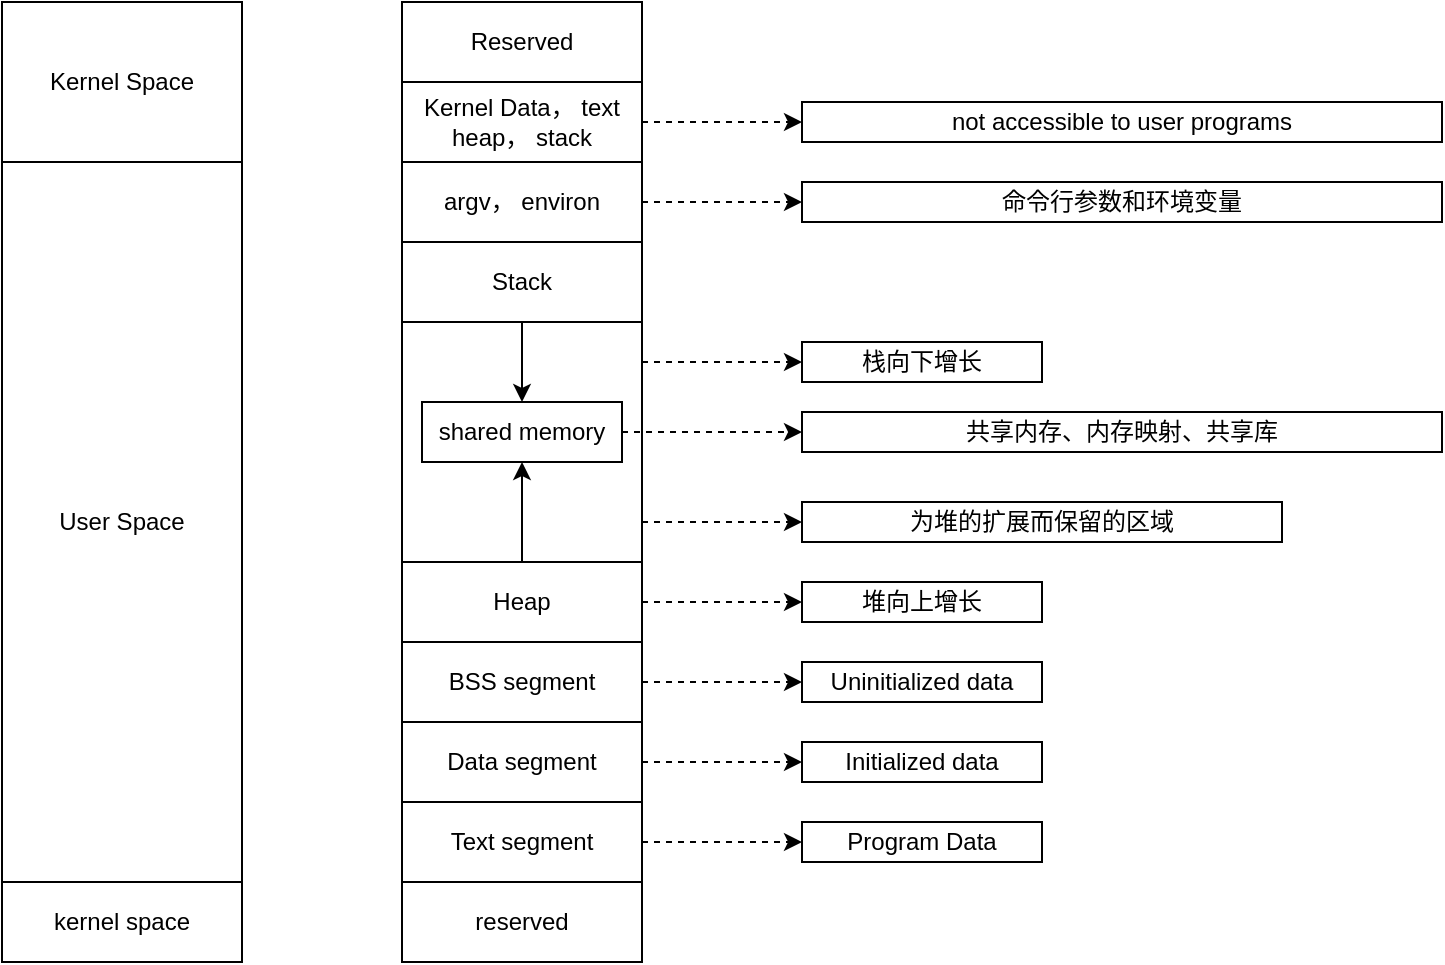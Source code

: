 <mxfile version="21.2.9" type="github">
  <diagram name="第 1 页" id="d101oYT1afsGbO-OlnIw">
    <mxGraphModel dx="794" dy="508" grid="1" gridSize="10" guides="1" tooltips="1" connect="1" arrows="1" fold="1" page="1" pageScale="1" pageWidth="827" pageHeight="1169" math="0" shadow="0">
      <root>
        <mxCell id="0" />
        <mxCell id="1" parent="0" />
        <mxCell id="Z-oKdGoeWoCjFYYMnYH3-1" value="Kernel Space" style="rounded=0;whiteSpace=wrap;html=1;" vertex="1" parent="1">
          <mxGeometry x="120" y="80" width="120" height="80" as="geometry" />
        </mxCell>
        <mxCell id="Z-oKdGoeWoCjFYYMnYH3-2" value="User Space" style="rounded=0;whiteSpace=wrap;html=1;" vertex="1" parent="1">
          <mxGeometry x="120" y="160" width="120" height="360" as="geometry" />
        </mxCell>
        <mxCell id="Z-oKdGoeWoCjFYYMnYH3-3" value="kernel space" style="rounded=0;whiteSpace=wrap;html=1;" vertex="1" parent="1">
          <mxGeometry x="120" y="520" width="120" height="40" as="geometry" />
        </mxCell>
        <mxCell id="Z-oKdGoeWoCjFYYMnYH3-4" value="Reserved" style="rounded=0;whiteSpace=wrap;html=1;" vertex="1" parent="1">
          <mxGeometry x="320" y="80" width="120" height="40" as="geometry" />
        </mxCell>
        <mxCell id="Z-oKdGoeWoCjFYYMnYH3-33" style="edgeStyle=orthogonalEdgeStyle;rounded=0;orthogonalLoop=1;jettySize=auto;html=1;exitX=1;exitY=0.5;exitDx=0;exitDy=0;entryX=0;entryY=0.5;entryDx=0;entryDy=0;dashed=1;" edge="1" parent="1" source="Z-oKdGoeWoCjFYYMnYH3-5" target="Z-oKdGoeWoCjFYYMnYH3-32">
          <mxGeometry relative="1" as="geometry" />
        </mxCell>
        <mxCell id="Z-oKdGoeWoCjFYYMnYH3-5" value="Kernel Data， text heap， stack" style="rounded=0;whiteSpace=wrap;html=1;" vertex="1" parent="1">
          <mxGeometry x="320" y="120" width="120" height="40" as="geometry" />
        </mxCell>
        <mxCell id="Z-oKdGoeWoCjFYYMnYH3-35" style="edgeStyle=orthogonalEdgeStyle;rounded=0;orthogonalLoop=1;jettySize=auto;html=1;exitX=1;exitY=0.5;exitDx=0;exitDy=0;entryX=0;entryY=0.5;entryDx=0;entryDy=0;dashed=1;" edge="1" parent="1" source="Z-oKdGoeWoCjFYYMnYH3-6" target="Z-oKdGoeWoCjFYYMnYH3-34">
          <mxGeometry relative="1" as="geometry" />
        </mxCell>
        <mxCell id="Z-oKdGoeWoCjFYYMnYH3-6" value="argv， environ" style="rounded=0;whiteSpace=wrap;html=1;" vertex="1" parent="1">
          <mxGeometry x="320" y="160" width="120" height="40" as="geometry" />
        </mxCell>
        <mxCell id="Z-oKdGoeWoCjFYYMnYH3-7" value="Stack" style="rounded=0;whiteSpace=wrap;html=1;" vertex="1" parent="1">
          <mxGeometry x="320" y="200" width="120" height="40" as="geometry" />
        </mxCell>
        <mxCell id="Z-oKdGoeWoCjFYYMnYH3-8" value="" style="rounded=0;whiteSpace=wrap;html=1;" vertex="1" parent="1">
          <mxGeometry x="320" y="240" width="120" height="120" as="geometry" />
        </mxCell>
        <mxCell id="Z-oKdGoeWoCjFYYMnYH3-31" style="edgeStyle=orthogonalEdgeStyle;rounded=0;orthogonalLoop=1;jettySize=auto;html=1;exitX=1;exitY=0.5;exitDx=0;exitDy=0;entryX=0;entryY=0.5;entryDx=0;entryDy=0;dashed=1;" edge="1" parent="1" source="Z-oKdGoeWoCjFYYMnYH3-9" target="Z-oKdGoeWoCjFYYMnYH3-30">
          <mxGeometry relative="1" as="geometry" />
        </mxCell>
        <mxCell id="Z-oKdGoeWoCjFYYMnYH3-9" value="shared memory" style="rounded=0;whiteSpace=wrap;html=1;" vertex="1" parent="1">
          <mxGeometry x="330" y="280" width="100" height="30" as="geometry" />
        </mxCell>
        <mxCell id="Z-oKdGoeWoCjFYYMnYH3-26" style="edgeStyle=orthogonalEdgeStyle;rounded=0;orthogonalLoop=1;jettySize=auto;html=1;exitX=1;exitY=0.5;exitDx=0;exitDy=0;entryX=0;entryY=0.5;entryDx=0;entryDy=0;dashed=1;" edge="1" parent="1" source="Z-oKdGoeWoCjFYYMnYH3-10" target="Z-oKdGoeWoCjFYYMnYH3-24">
          <mxGeometry relative="1" as="geometry" />
        </mxCell>
        <mxCell id="Z-oKdGoeWoCjFYYMnYH3-10" value="Heap" style="rounded=0;whiteSpace=wrap;html=1;" vertex="1" parent="1">
          <mxGeometry x="320" y="360" width="120" height="40" as="geometry" />
        </mxCell>
        <mxCell id="Z-oKdGoeWoCjFYYMnYH3-25" style="edgeStyle=orthogonalEdgeStyle;rounded=0;orthogonalLoop=1;jettySize=auto;html=1;exitX=1;exitY=0.5;exitDx=0;exitDy=0;dashed=1;" edge="1" parent="1" source="Z-oKdGoeWoCjFYYMnYH3-11" target="Z-oKdGoeWoCjFYYMnYH3-22">
          <mxGeometry relative="1" as="geometry" />
        </mxCell>
        <mxCell id="Z-oKdGoeWoCjFYYMnYH3-11" value="BSS segment" style="rounded=0;whiteSpace=wrap;html=1;" vertex="1" parent="1">
          <mxGeometry x="320" y="400" width="120" height="40" as="geometry" />
        </mxCell>
        <mxCell id="Z-oKdGoeWoCjFYYMnYH3-21" style="edgeStyle=orthogonalEdgeStyle;rounded=0;orthogonalLoop=1;jettySize=auto;html=1;entryX=0;entryY=0.5;entryDx=0;entryDy=0;dashed=1;" edge="1" parent="1" source="Z-oKdGoeWoCjFYYMnYH3-12" target="Z-oKdGoeWoCjFYYMnYH3-20">
          <mxGeometry relative="1" as="geometry" />
        </mxCell>
        <mxCell id="Z-oKdGoeWoCjFYYMnYH3-12" value="Data segment" style="rounded=0;whiteSpace=wrap;html=1;" vertex="1" parent="1">
          <mxGeometry x="320" y="440" width="120" height="40" as="geometry" />
        </mxCell>
        <mxCell id="Z-oKdGoeWoCjFYYMnYH3-16" value="" style="edgeStyle=orthogonalEdgeStyle;rounded=0;orthogonalLoop=1;jettySize=auto;html=1;dashed=1;" edge="1" parent="1" source="Z-oKdGoeWoCjFYYMnYH3-13" target="Z-oKdGoeWoCjFYYMnYH3-15">
          <mxGeometry relative="1" as="geometry" />
        </mxCell>
        <mxCell id="Z-oKdGoeWoCjFYYMnYH3-13" value="Text segment" style="rounded=0;whiteSpace=wrap;html=1;" vertex="1" parent="1">
          <mxGeometry x="320" y="480" width="120" height="40" as="geometry" />
        </mxCell>
        <mxCell id="Z-oKdGoeWoCjFYYMnYH3-14" value="reserved" style="rounded=0;whiteSpace=wrap;html=1;" vertex="1" parent="1">
          <mxGeometry x="320" y="520" width="120" height="40" as="geometry" />
        </mxCell>
        <mxCell id="Z-oKdGoeWoCjFYYMnYH3-15" value="Program Data" style="rounded=0;whiteSpace=wrap;html=1;" vertex="1" parent="1">
          <mxGeometry x="520" y="490" width="120" height="20" as="geometry" />
        </mxCell>
        <mxCell id="Z-oKdGoeWoCjFYYMnYH3-20" value="Initialized data" style="rounded=0;whiteSpace=wrap;html=1;" vertex="1" parent="1">
          <mxGeometry x="520" y="450" width="120" height="20" as="geometry" />
        </mxCell>
        <mxCell id="Z-oKdGoeWoCjFYYMnYH3-22" value="Uninitialized data" style="rounded=0;whiteSpace=wrap;html=1;" vertex="1" parent="1">
          <mxGeometry x="520" y="410" width="120" height="20" as="geometry" />
        </mxCell>
        <mxCell id="Z-oKdGoeWoCjFYYMnYH3-24" value="堆向上增长" style="rounded=0;whiteSpace=wrap;html=1;" vertex="1" parent="1">
          <mxGeometry x="520" y="370" width="120" height="20" as="geometry" />
        </mxCell>
        <mxCell id="Z-oKdGoeWoCjFYYMnYH3-28" value="" style="endArrow=classic;html=1;rounded=0;exitX=0.5;exitY=0;exitDx=0;exitDy=0;" edge="1" parent="1" source="Z-oKdGoeWoCjFYYMnYH3-10" target="Z-oKdGoeWoCjFYYMnYH3-9">
          <mxGeometry width="50" height="50" relative="1" as="geometry">
            <mxPoint x="350" y="370" as="sourcePoint" />
            <mxPoint x="400" y="320" as="targetPoint" />
          </mxGeometry>
        </mxCell>
        <mxCell id="Z-oKdGoeWoCjFYYMnYH3-29" value="" style="endArrow=classic;html=1;rounded=0;entryX=0.5;entryY=0;entryDx=0;entryDy=0;" edge="1" parent="1" source="Z-oKdGoeWoCjFYYMnYH3-8" target="Z-oKdGoeWoCjFYYMnYH3-9">
          <mxGeometry width="50" height="50" relative="1" as="geometry">
            <mxPoint x="380" y="219.289" as="sourcePoint" />
            <mxPoint x="380" y="169.289" as="targetPoint" />
          </mxGeometry>
        </mxCell>
        <mxCell id="Z-oKdGoeWoCjFYYMnYH3-30" value="共享内存、内存映射、共享库" style="rounded=0;whiteSpace=wrap;html=1;" vertex="1" parent="1">
          <mxGeometry x="520" y="285" width="320" height="20" as="geometry" />
        </mxCell>
        <mxCell id="Z-oKdGoeWoCjFYYMnYH3-32" value="not accessible to user programs" style="rounded=0;whiteSpace=wrap;html=1;" vertex="1" parent="1">
          <mxGeometry x="520" y="130" width="320" height="20" as="geometry" />
        </mxCell>
        <mxCell id="Z-oKdGoeWoCjFYYMnYH3-34" value="命令行参数和环境变量" style="rounded=0;whiteSpace=wrap;html=1;" vertex="1" parent="1">
          <mxGeometry x="520" y="170" width="320" height="20" as="geometry" />
        </mxCell>
        <mxCell id="Z-oKdGoeWoCjFYYMnYH3-38" value="栈向下增长" style="rounded=0;whiteSpace=wrap;html=1;" vertex="1" parent="1">
          <mxGeometry x="520" y="250" width="120" height="20" as="geometry" />
        </mxCell>
        <mxCell id="Z-oKdGoeWoCjFYYMnYH3-39" value="" style="endArrow=classic;html=1;rounded=0;entryX=0;entryY=0.5;entryDx=0;entryDy=0;dashed=1;" edge="1" parent="1" target="Z-oKdGoeWoCjFYYMnYH3-38">
          <mxGeometry width="50" height="50" relative="1" as="geometry">
            <mxPoint x="440" y="260" as="sourcePoint" />
            <mxPoint x="490" y="210" as="targetPoint" />
          </mxGeometry>
        </mxCell>
        <mxCell id="Z-oKdGoeWoCjFYYMnYH3-40" value="为堆的扩展而保留的区域" style="rounded=0;whiteSpace=wrap;html=1;" vertex="1" parent="1">
          <mxGeometry x="520" y="330" width="240" height="20" as="geometry" />
        </mxCell>
        <mxCell id="Z-oKdGoeWoCjFYYMnYH3-41" value="" style="endArrow=classic;html=1;rounded=0;entryX=0;entryY=0.5;entryDx=0;entryDy=0;dashed=1;" edge="1" parent="1" target="Z-oKdGoeWoCjFYYMnYH3-40">
          <mxGeometry width="50" height="50" relative="1" as="geometry">
            <mxPoint x="440" y="340" as="sourcePoint" />
            <mxPoint x="490" y="290" as="targetPoint" />
          </mxGeometry>
        </mxCell>
      </root>
    </mxGraphModel>
  </diagram>
</mxfile>
